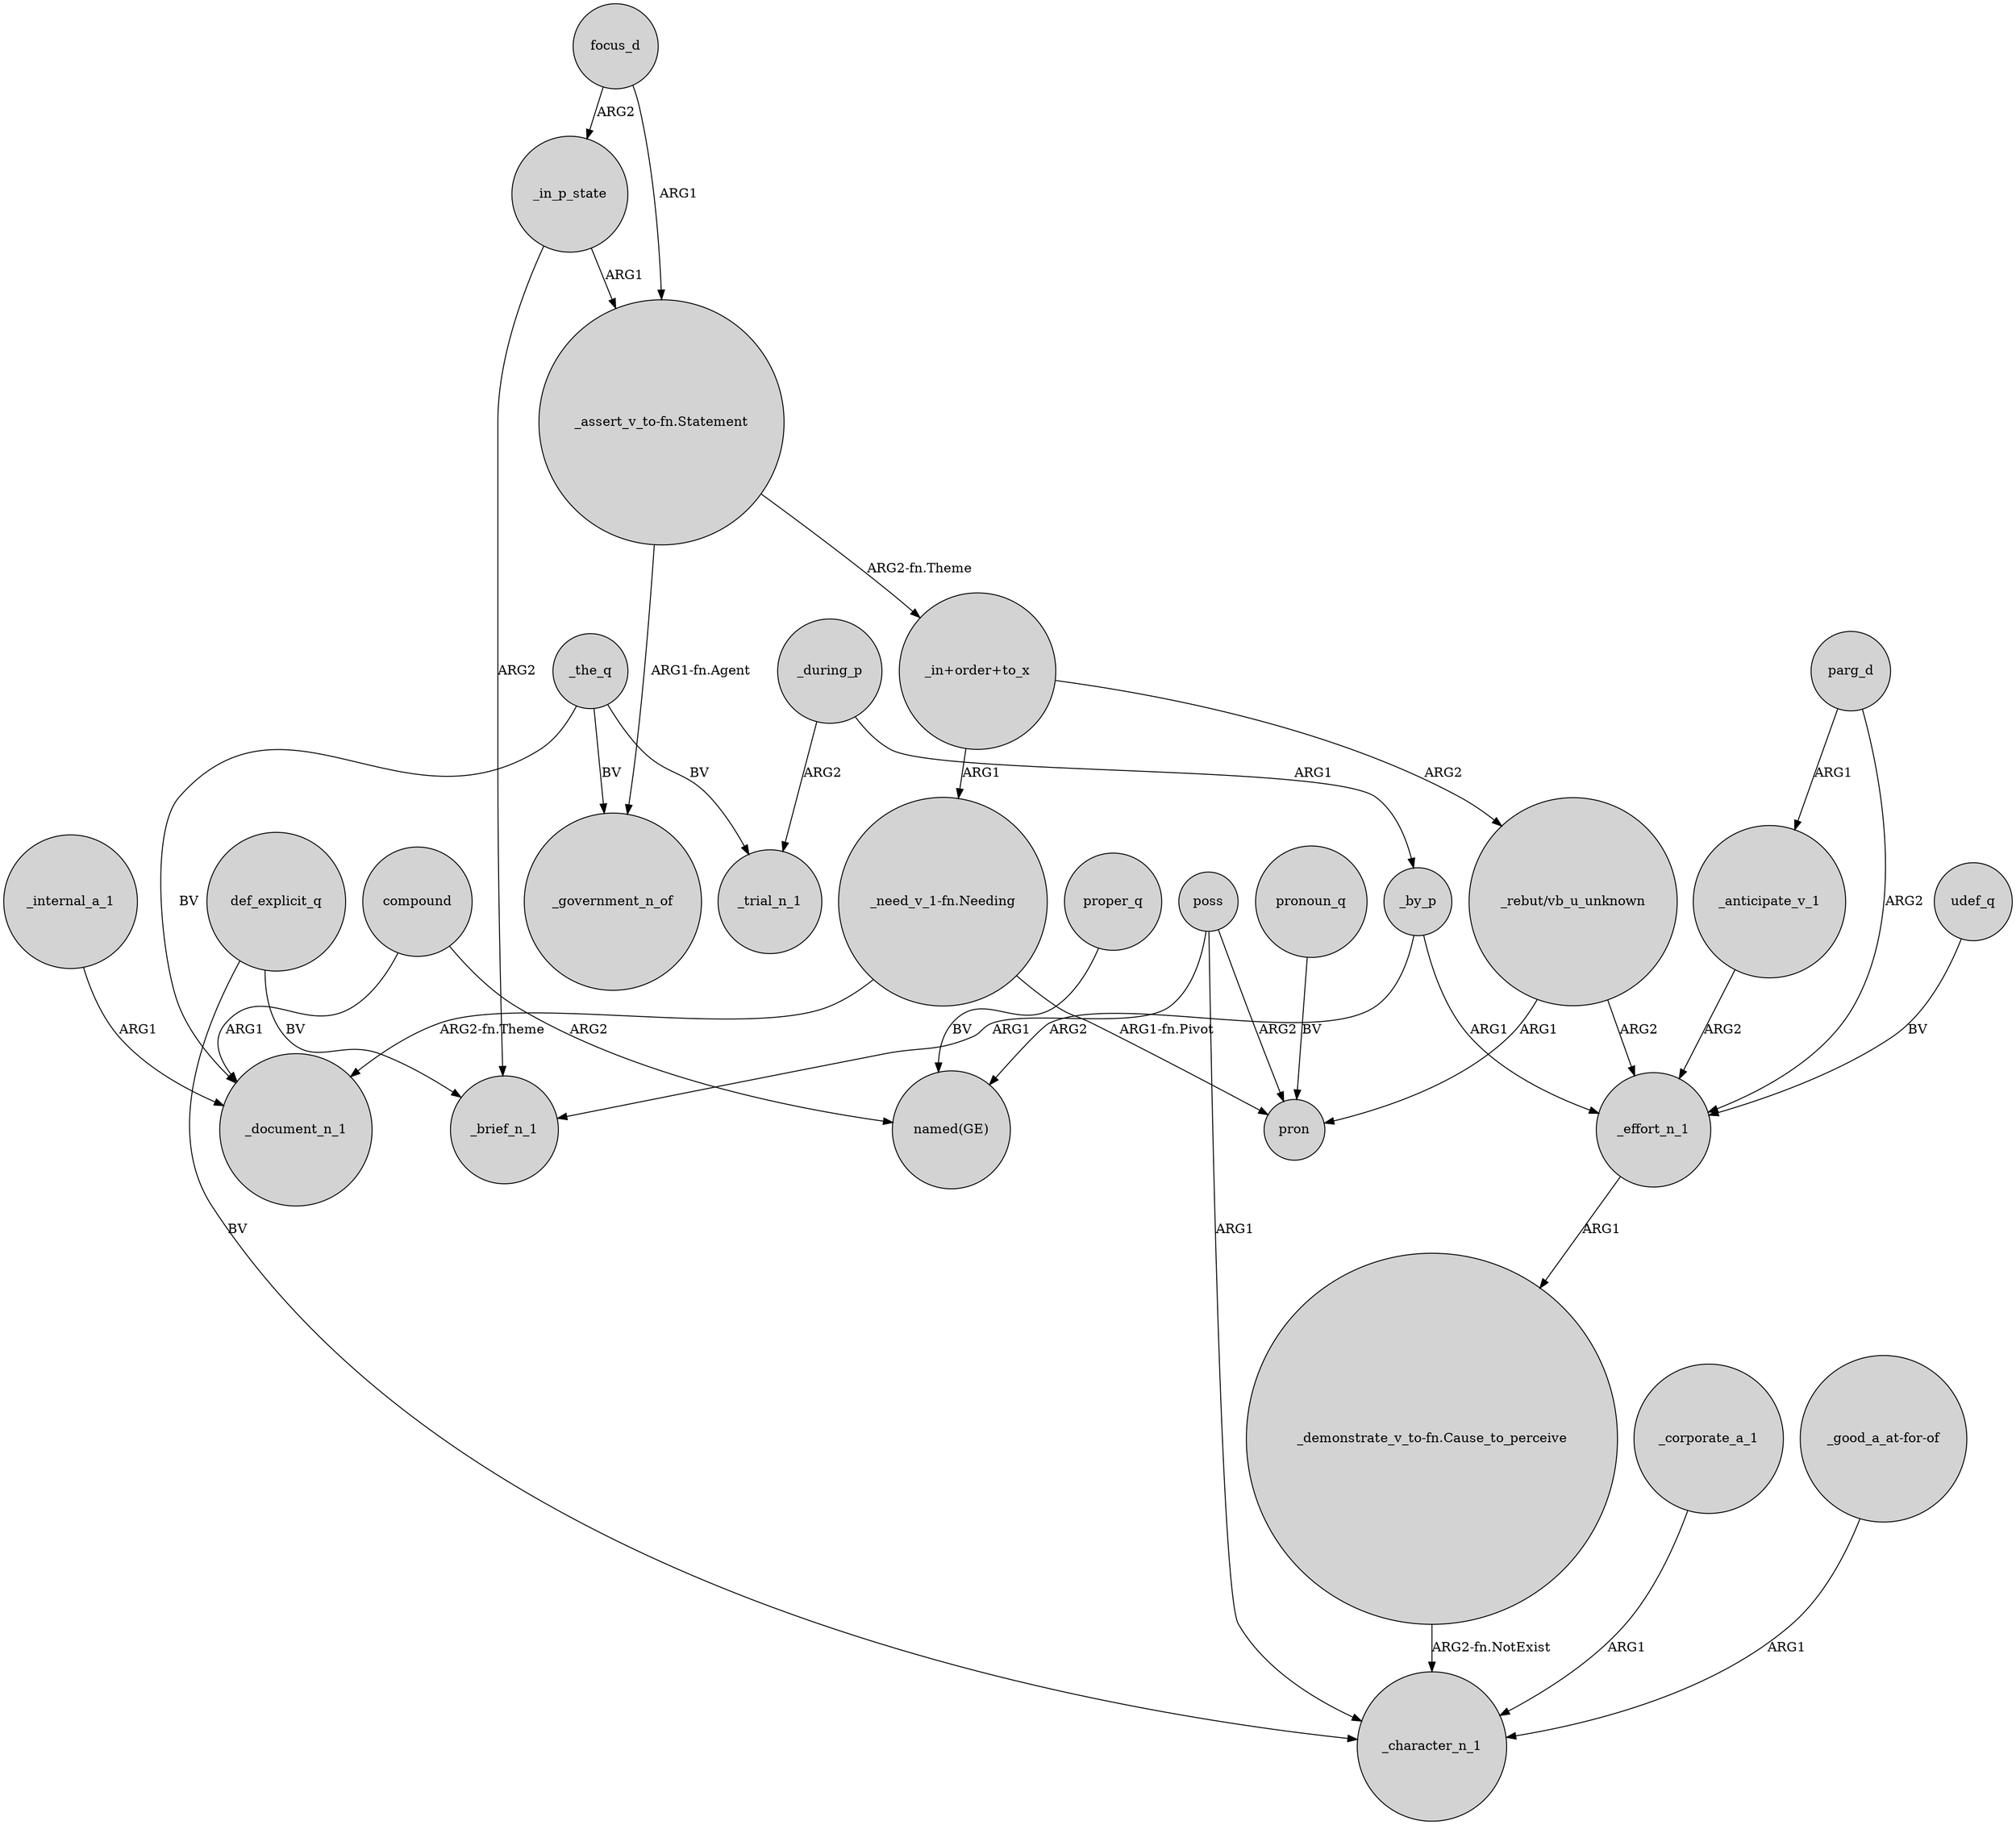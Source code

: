 digraph {
	node [shape=circle style=filled]
	_internal_a_1 -> _document_n_1 [label=ARG1]
	poss -> _brief_n_1 [label=ARG1]
	_the_q -> _document_n_1 [label=BV]
	compound -> _document_n_1 [label=ARG1]
	_during_p -> _trial_n_1 [label=ARG2]
	poss -> _character_n_1 [label=ARG1]
	poss -> pron [label=ARG2]
	compound -> "named(GE)" [label=ARG2]
	def_explicit_q -> _brief_n_1 [label=BV]
	proper_q -> "named(GE)" [label=BV]
	_in_p_state -> _brief_n_1 [label=ARG2]
	"_in+order+to_x" -> "_need_v_1-fn.Needing" [label=ARG1]
	focus_d -> _in_p_state [label=ARG2]
	_by_p -> _effort_n_1 [label=ARG1]
	_the_q -> _trial_n_1 [label=BV]
	parg_d -> _effort_n_1 [label=ARG2]
	_corporate_a_1 -> _character_n_1 [label=ARG1]
	_by_p -> "named(GE)" [label=ARG2]
	"_rebut/vb_u_unknown" -> _effort_n_1 [label=ARG2]
	_effort_n_1 -> "_demonstrate_v_to-fn.Cause_to_perceive" [label=ARG1]
	focus_d -> "_assert_v_to-fn.Statement" [label=ARG1]
	"_need_v_1-fn.Needing" -> _document_n_1 [label="ARG2-fn.Theme"]
	pronoun_q -> pron [label=BV]
	"_demonstrate_v_to-fn.Cause_to_perceive" -> _character_n_1 [label="ARG2-fn.NotExist"]
	def_explicit_q -> _character_n_1 [label=BV]
	"_rebut/vb_u_unknown" -> pron [label=ARG1]
	"_need_v_1-fn.Needing" -> pron [label="ARG1-fn.Pivot"]
	parg_d -> _anticipate_v_1 [label=ARG1]
	"_in+order+to_x" -> "_rebut/vb_u_unknown" [label=ARG2]
	"_good_a_at-for-of" -> _character_n_1 [label=ARG1]
	_the_q -> _government_n_of [label=BV]
	"_assert_v_to-fn.Statement" -> _government_n_of [label="ARG1-fn.Agent"]
	_anticipate_v_1 -> _effort_n_1 [label=ARG2]
	_in_p_state -> "_assert_v_to-fn.Statement" [label=ARG1]
	_during_p -> _by_p [label=ARG1]
	"_assert_v_to-fn.Statement" -> "_in+order+to_x" [label="ARG2-fn.Theme"]
	udef_q -> _effort_n_1 [label=BV]
}
